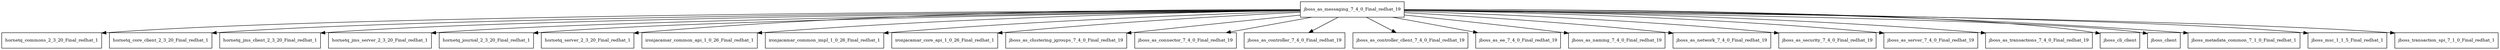 digraph jboss_as_messaging_7_4_0_Final_redhat_19_dependencies {
  node [shape = box, fontsize=10.0];
  jboss_as_messaging_7_4_0_Final_redhat_19 -> hornetq_commons_2_3_20_Final_redhat_1;
  jboss_as_messaging_7_4_0_Final_redhat_19 -> hornetq_core_client_2_3_20_Final_redhat_1;
  jboss_as_messaging_7_4_0_Final_redhat_19 -> hornetq_jms_client_2_3_20_Final_redhat_1;
  jboss_as_messaging_7_4_0_Final_redhat_19 -> hornetq_jms_server_2_3_20_Final_redhat_1;
  jboss_as_messaging_7_4_0_Final_redhat_19 -> hornetq_journal_2_3_20_Final_redhat_1;
  jboss_as_messaging_7_4_0_Final_redhat_19 -> hornetq_server_2_3_20_Final_redhat_1;
  jboss_as_messaging_7_4_0_Final_redhat_19 -> ironjacamar_common_api_1_0_26_Final_redhat_1;
  jboss_as_messaging_7_4_0_Final_redhat_19 -> ironjacamar_common_impl_1_0_26_Final_redhat_1;
  jboss_as_messaging_7_4_0_Final_redhat_19 -> ironjacamar_core_api_1_0_26_Final_redhat_1;
  jboss_as_messaging_7_4_0_Final_redhat_19 -> jboss_as_clustering_jgroups_7_4_0_Final_redhat_19;
  jboss_as_messaging_7_4_0_Final_redhat_19 -> jboss_as_connector_7_4_0_Final_redhat_19;
  jboss_as_messaging_7_4_0_Final_redhat_19 -> jboss_as_controller_7_4_0_Final_redhat_19;
  jboss_as_messaging_7_4_0_Final_redhat_19 -> jboss_as_controller_client_7_4_0_Final_redhat_19;
  jboss_as_messaging_7_4_0_Final_redhat_19 -> jboss_as_ee_7_4_0_Final_redhat_19;
  jboss_as_messaging_7_4_0_Final_redhat_19 -> jboss_as_naming_7_4_0_Final_redhat_19;
  jboss_as_messaging_7_4_0_Final_redhat_19 -> jboss_as_network_7_4_0_Final_redhat_19;
  jboss_as_messaging_7_4_0_Final_redhat_19 -> jboss_as_security_7_4_0_Final_redhat_19;
  jboss_as_messaging_7_4_0_Final_redhat_19 -> jboss_as_server_7_4_0_Final_redhat_19;
  jboss_as_messaging_7_4_0_Final_redhat_19 -> jboss_as_transactions_7_4_0_Final_redhat_19;
  jboss_as_messaging_7_4_0_Final_redhat_19 -> jboss_cli_client;
  jboss_as_messaging_7_4_0_Final_redhat_19 -> jboss_client;
  jboss_as_messaging_7_4_0_Final_redhat_19 -> jboss_metadata_common_7_1_0_Final_redhat_1;
  jboss_as_messaging_7_4_0_Final_redhat_19 -> jboss_msc_1_1_5_Final_redhat_1;
  jboss_as_messaging_7_4_0_Final_redhat_19 -> jboss_transaction_spi_7_1_0_Final_redhat_1;
}

